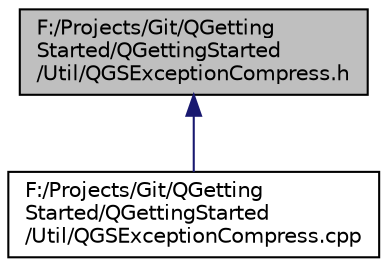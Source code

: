 digraph "F:/Projects/Git/QGettingStarted/QGettingStarted/Util/QGSExceptionCompress.h"
{
  edge [fontname="Helvetica",fontsize="10",labelfontname="Helvetica",labelfontsize="10"];
  node [fontname="Helvetica",fontsize="10",shape=record];
  Node3 [label="F:/Projects/Git/QGetting\lStarted/QGettingStarted\l/Util/QGSExceptionCompress.h",height=0.2,width=0.4,color="black", fillcolor="grey75", style="filled", fontcolor="black"];
  Node3 -> Node4 [dir="back",color="midnightblue",fontsize="10",style="solid",fontname="Helvetica"];
  Node4 [label="F:/Projects/Git/QGetting\lStarted/QGettingStarted\l/Util/QGSExceptionCompress.cpp",height=0.2,width=0.4,color="black", fillcolor="white", style="filled",URL="$_q_g_s_exception_compress_8cpp.html"];
}
